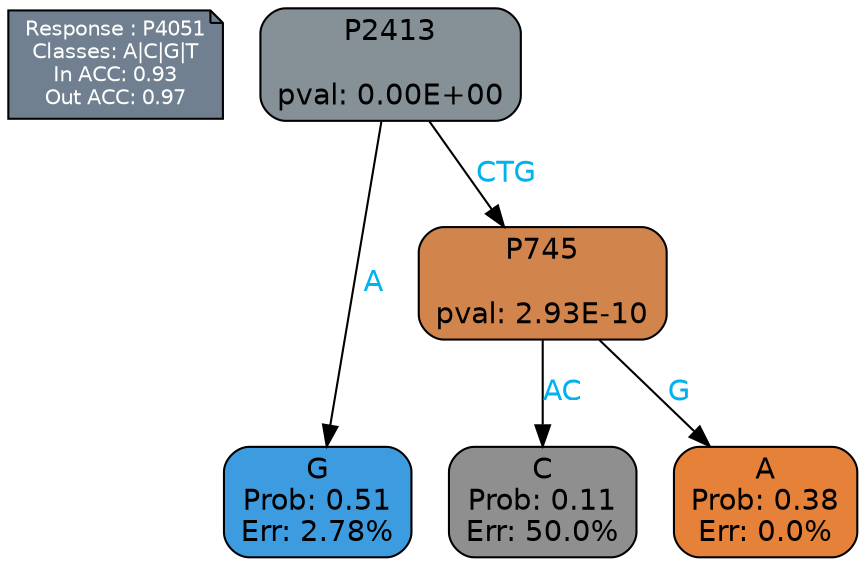 digraph Tree {
node [shape=box, style="filled, rounded", color="black", fontname=helvetica] ;
graph [ranksep=equally, splines=polylines, bgcolor=transparent, dpi=600] ;
edge [fontname=helvetica] ;
LEGEND [label="Response : P4051
Classes: A|C|G|T
In ACC: 0.93
Out ACC: 0.97
",shape=note,align=left,style=filled,fillcolor="slategray",fontcolor="white",fontsize=10];1 [label="P2413

pval: 0.00E+00", fillcolor="#869097"] ;
2 [label="G
Prob: 0.51
Err: 2.78%", fillcolor="#3d9ce0"] ;
3 [label="P745

pval: 2.93E-10", fillcolor="#d1844c"] ;
4 [label="C
Prob: 0.11
Err: 50.0%", fillcolor="#8f8f8f"] ;
5 [label="A
Prob: 0.38
Err: 0.0%", fillcolor="#e58139"] ;
1 -> 2 [label="A",fontcolor=deepskyblue2] ;
1 -> 3 [label="CTG",fontcolor=deepskyblue2] ;
3 -> 4 [label="AC",fontcolor=deepskyblue2] ;
3 -> 5 [label="G",fontcolor=deepskyblue2] ;
{rank = same; 2;4;5;}{rank = same; LEGEND;1;}}